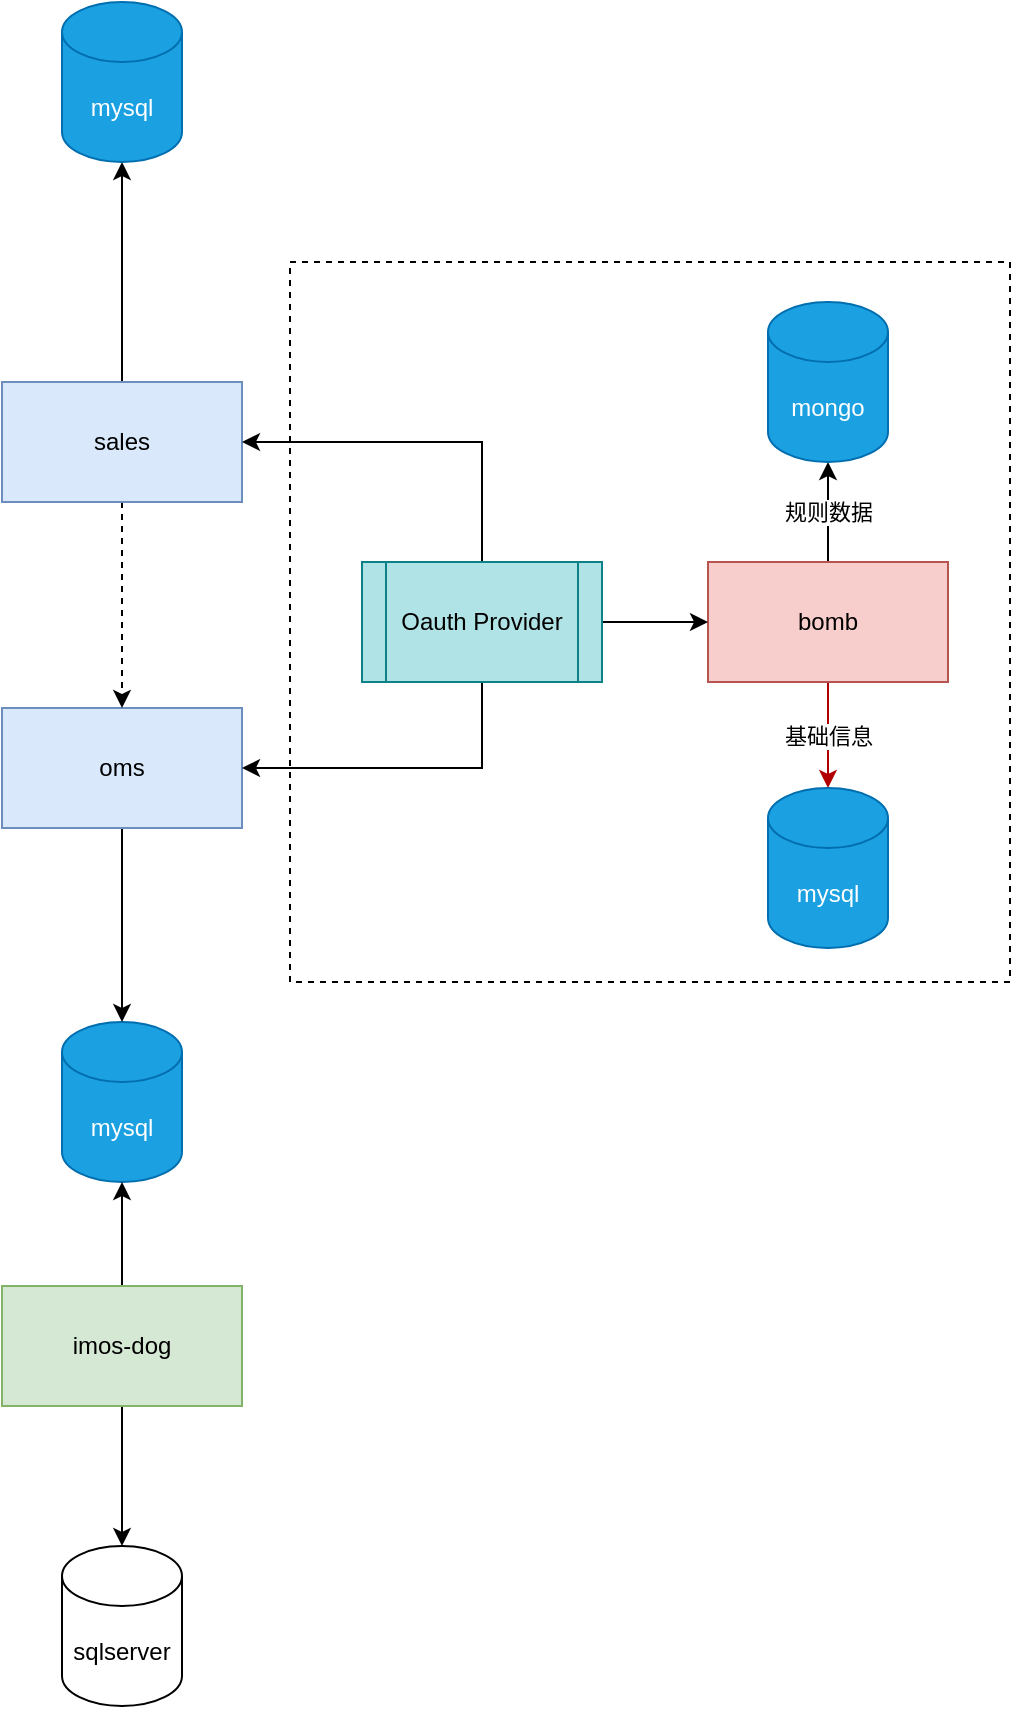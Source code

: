 <mxfile version="20.8.13" type="github" pages="5">
  <diagram id="G152VZkpTh_-b7L7PpDi" name="bomb服务独立">
    <mxGraphModel dx="1050" dy="4045" grid="1" gridSize="10" guides="1" tooltips="1" connect="1" arrows="1" fold="1" page="1" pageScale="1" pageWidth="827" pageHeight="1169" math="0" shadow="0">
      <root>
        <mxCell id="0" />
        <mxCell id="1" parent="0" />
        <mxCell id="BbV9ipTeZK87WqjTc-pe-1" value="" style="whiteSpace=wrap;html=1;aspect=fixed;dashed=1;" parent="1" vertex="1">
          <mxGeometry x="414" y="-2310" width="360" height="360" as="geometry" />
        </mxCell>
        <mxCell id="Ajl7XlEclkEX4MVL0un6-1" value="mysql" style="shape=cylinder3;whiteSpace=wrap;html=1;boundedLbl=1;backgroundOutline=1;size=15;fillColor=#1ba1e2;fontColor=#ffffff;strokeColor=#006EAF;" parent="1" vertex="1">
          <mxGeometry x="300" y="-1930" width="60" height="80" as="geometry" />
        </mxCell>
        <mxCell id="Ajl7XlEclkEX4MVL0un6-7" style="edgeStyle=orthogonalEdgeStyle;rounded=0;orthogonalLoop=1;jettySize=auto;html=1;exitX=0.5;exitY=1;exitDx=0;exitDy=0;entryX=0.5;entryY=0;entryDx=0;entryDy=0;entryPerimeter=0;" parent="1" source="Ajl7XlEclkEX4MVL0un6-2" target="Ajl7XlEclkEX4MVL0un6-1" edge="1">
          <mxGeometry relative="1" as="geometry" />
        </mxCell>
        <mxCell id="Ajl7XlEclkEX4MVL0un6-2" value="oms" style="rounded=0;whiteSpace=wrap;html=1;fillColor=#dae8fc;strokeColor=#6c8ebf;" parent="1" vertex="1">
          <mxGeometry x="270" y="-2087" width="120" height="60" as="geometry" />
        </mxCell>
        <mxCell id="Ajl7XlEclkEX4MVL0un6-15" value="基础信息" style="edgeStyle=orthogonalEdgeStyle;rounded=0;orthogonalLoop=1;jettySize=auto;html=1;exitX=0.5;exitY=1;exitDx=0;exitDy=0;entryX=0.5;entryY=0;entryDx=0;entryDy=0;entryPerimeter=0;shadow=0;sketch=0;fillColor=#e51400;strokeColor=#B20000;" parent="1" source="Ajl7XlEclkEX4MVL0un6-3" target="Ajl7XlEclkEX4MVL0un6-14" edge="1">
          <mxGeometry relative="1" as="geometry" />
        </mxCell>
        <mxCell id="mybRUjiwXN9lIVhRDb3T-2" value="规则数据" style="edgeStyle=orthogonalEdgeStyle;rounded=0;orthogonalLoop=1;jettySize=auto;html=1;exitX=0.5;exitY=0;exitDx=0;exitDy=0;entryX=0.5;entryY=1;entryDx=0;entryDy=0;entryPerimeter=0;" parent="1" source="Ajl7XlEclkEX4MVL0un6-3" target="mybRUjiwXN9lIVhRDb3T-1" edge="1">
          <mxGeometry relative="1" as="geometry" />
        </mxCell>
        <mxCell id="Ajl7XlEclkEX4MVL0un6-3" value="bomb" style="rounded=0;whiteSpace=wrap;html=1;fillColor=#f8cecc;strokeColor=#b85450;" parent="1" vertex="1">
          <mxGeometry x="623" y="-2160" width="120" height="60" as="geometry" />
        </mxCell>
        <mxCell id="Ajl7XlEclkEX4MVL0un6-11" value="" style="edgeStyle=orthogonalEdgeStyle;rounded=0;orthogonalLoop=1;jettySize=auto;html=1;dashed=1;" parent="1" source="Ajl7XlEclkEX4MVL0un6-4" target="Ajl7XlEclkEX4MVL0un6-2" edge="1">
          <mxGeometry relative="1" as="geometry" />
        </mxCell>
        <mxCell id="BbV9ipTeZK87WqjTc-pe-5" style="edgeStyle=orthogonalEdgeStyle;rounded=0;orthogonalLoop=1;jettySize=auto;html=1;exitX=0.5;exitY=0;exitDx=0;exitDy=0;entryX=0.5;entryY=1;entryDx=0;entryDy=0;entryPerimeter=0;" parent="1" source="Ajl7XlEclkEX4MVL0un6-4" target="Ajl7XlEclkEX4MVL0un6-13" edge="1">
          <mxGeometry relative="1" as="geometry" />
        </mxCell>
        <mxCell id="Ajl7XlEclkEX4MVL0un6-4" value="sales" style="rounded=0;whiteSpace=wrap;html=1;fillColor=#dae8fc;strokeColor=#6c8ebf;" parent="1" vertex="1">
          <mxGeometry x="270" y="-2250" width="120" height="60" as="geometry" />
        </mxCell>
        <mxCell id="Ajl7XlEclkEX4MVL0un6-9" style="edgeStyle=orthogonalEdgeStyle;rounded=0;orthogonalLoop=1;jettySize=auto;html=1;exitX=0.5;exitY=1;exitDx=0;exitDy=0;entryX=0.5;entryY=0;entryDx=0;entryDy=0;entryPerimeter=0;" parent="1" source="Ajl7XlEclkEX4MVL0un6-5" target="Ajl7XlEclkEX4MVL0un6-6" edge="1">
          <mxGeometry relative="1" as="geometry" />
        </mxCell>
        <mxCell id="Jwkcii6x6uwiXqLa5yYm-4" style="edgeStyle=orthogonalEdgeStyle;rounded=0;orthogonalLoop=1;jettySize=auto;html=1;exitX=0.5;exitY=0;exitDx=0;exitDy=0;entryX=0.5;entryY=1;entryDx=0;entryDy=0;entryPerimeter=0;" parent="1" source="Ajl7XlEclkEX4MVL0un6-5" target="Ajl7XlEclkEX4MVL0un6-1" edge="1">
          <mxGeometry relative="1" as="geometry" />
        </mxCell>
        <mxCell id="Ajl7XlEclkEX4MVL0un6-5" value="imos-dog" style="rounded=0;whiteSpace=wrap;html=1;fillColor=#d5e8d4;strokeColor=#82b366;" parent="1" vertex="1">
          <mxGeometry x="270" y="-1798" width="120" height="60" as="geometry" />
        </mxCell>
        <mxCell id="Ajl7XlEclkEX4MVL0un6-6" value="sqlserver" style="shape=cylinder3;whiteSpace=wrap;html=1;boundedLbl=1;backgroundOutline=1;size=15;" parent="1" vertex="1">
          <mxGeometry x="300" y="-1668" width="60" height="80" as="geometry" />
        </mxCell>
        <mxCell id="Ajl7XlEclkEX4MVL0un6-13" value="mysql" style="shape=cylinder3;whiteSpace=wrap;html=1;boundedLbl=1;backgroundOutline=1;size=15;fillColor=#1ba1e2;fontColor=#ffffff;strokeColor=#006EAF;" parent="1" vertex="1">
          <mxGeometry x="300" y="-2440" width="60" height="80" as="geometry" />
        </mxCell>
        <mxCell id="Ajl7XlEclkEX4MVL0un6-14" value="mysql" style="shape=cylinder3;whiteSpace=wrap;html=1;boundedLbl=1;backgroundOutline=1;size=15;fillColor=#1ba1e2;fontColor=#ffffff;strokeColor=#006EAF;" parent="1" vertex="1">
          <mxGeometry x="653" y="-2047" width="60" height="80" as="geometry" />
        </mxCell>
        <mxCell id="mybRUjiwXN9lIVhRDb3T-1" value="mongo" style="shape=cylinder3;whiteSpace=wrap;html=1;boundedLbl=1;backgroundOutline=1;size=15;fillColor=#1ba1e2;fontColor=#ffffff;strokeColor=#006EAF;" parent="1" vertex="1">
          <mxGeometry x="653" y="-2290" width="60" height="80" as="geometry" />
        </mxCell>
        <mxCell id="Jwkcii6x6uwiXqLa5yYm-1" style="edgeStyle=orthogonalEdgeStyle;rounded=0;orthogonalLoop=1;jettySize=auto;html=1;exitX=0.5;exitY=0;exitDx=0;exitDy=0;entryX=1;entryY=0.5;entryDx=0;entryDy=0;" parent="1" source="BbV9ipTeZK87WqjTc-pe-4" target="Ajl7XlEclkEX4MVL0un6-4" edge="1">
          <mxGeometry relative="1" as="geometry" />
        </mxCell>
        <mxCell id="Jwkcii6x6uwiXqLa5yYm-2" style="edgeStyle=orthogonalEdgeStyle;rounded=0;orthogonalLoop=1;jettySize=auto;html=1;exitX=0.5;exitY=1;exitDx=0;exitDy=0;entryX=1;entryY=0.5;entryDx=0;entryDy=0;" parent="1" source="BbV9ipTeZK87WqjTc-pe-4" target="Ajl7XlEclkEX4MVL0un6-2" edge="1">
          <mxGeometry relative="1" as="geometry" />
        </mxCell>
        <mxCell id="Jwkcii6x6uwiXqLa5yYm-5" style="edgeStyle=orthogonalEdgeStyle;rounded=0;orthogonalLoop=1;jettySize=auto;html=1;exitX=1;exitY=0.5;exitDx=0;exitDy=0;entryX=0;entryY=0.5;entryDx=0;entryDy=0;" parent="1" source="BbV9ipTeZK87WqjTc-pe-4" target="Ajl7XlEclkEX4MVL0un6-3" edge="1">
          <mxGeometry relative="1" as="geometry" />
        </mxCell>
        <mxCell id="BbV9ipTeZK87WqjTc-pe-4" value="Oauth Provider" style="shape=process;whiteSpace=wrap;html=1;backgroundOutline=1;fillColor=#b0e3e6;strokeColor=#0e8088;" parent="1" vertex="1">
          <mxGeometry x="450" y="-2160" width="120" height="60" as="geometry" />
        </mxCell>
      </root>
    </mxGraphModel>
  </diagram>
  <diagram id="b18D5ZBOZKlab-uu_izT" name="拆单数据处理">
    <mxGraphModel dx="1050" dy="538" grid="1" gridSize="10" guides="1" tooltips="1" connect="1" arrows="1" fold="1" page="1" pageScale="1" pageWidth="827" pageHeight="1169" math="0" shadow="0">
      <root>
        <mxCell id="0" />
        <mxCell id="1" parent="0" />
        <mxCell id="MrM3WiDKJ_GR7TqslKwe-1" value="&lt;div&gt;OMS&lt;/div&gt;&lt;div&gt;&lt;br&gt;&lt;/div&gt;&lt;div&gt;&lt;br&gt;&lt;/div&gt;&lt;div&gt;&lt;br&gt;&lt;/div&gt;&lt;div&gt;&lt;br&gt;&lt;/div&gt;&lt;div&gt;&lt;br&gt;&lt;/div&gt;&lt;div&gt;&lt;br&gt;&lt;/div&gt;&lt;div&gt;&lt;br&gt;&lt;/div&gt;&lt;div&gt;&lt;br&gt;&lt;/div&gt;&lt;div&gt;&lt;br&gt;&lt;/div&gt;&lt;div&gt;&lt;br&gt;&lt;/div&gt;&lt;div&gt;&lt;br&gt;&lt;/div&gt;&lt;div&gt;&lt;br&gt;&lt;/div&gt;&lt;div&gt;&lt;br&gt;&lt;/div&gt;&lt;div&gt;&lt;br&gt;&lt;/div&gt;&lt;div&gt;&lt;br&gt;&lt;/div&gt;&lt;div&gt;&lt;br&gt;&lt;/div&gt;&lt;div&gt;&lt;br&gt;&lt;/div&gt;&lt;div&gt;&lt;br&gt;&lt;/div&gt;&lt;div&gt;物料同步额外的字段：&lt;/div&gt;&lt;div&gt;长、宽、高、生产分类&lt;br&gt;&lt;/div&gt;" style="rounded=0;whiteSpace=wrap;html=1;fontStyle=1;fillColor=#f5f5f5;strokeColor=#666666;fontColor=#333333;" parent="1" vertex="1">
          <mxGeometry x="80" y="100" width="210" height="340" as="geometry" />
        </mxCell>
        <mxCell id="MrM3WiDKJ_GR7TqslKwe-2" value="+物料表" style="shape=process;whiteSpace=wrap;html=1;backgroundOutline=1;fontColor=#FF3333;" parent="1" vertex="1">
          <mxGeometry x="125" y="140" width="120" height="60" as="geometry" />
        </mxCell>
        <mxCell id="MrM3WiDKJ_GR7TqslKwe-3" value="&lt;div&gt;BOMB&lt;/div&gt;&lt;div&gt;&lt;br&gt;&lt;/div&gt;&lt;div&gt;&lt;br&gt;&lt;/div&gt;&lt;div&gt;&lt;br&gt;&lt;/div&gt;&lt;div&gt;&lt;br&gt;&lt;/div&gt;&lt;div&gt;&lt;br&gt;&lt;/div&gt;&lt;div&gt;&lt;br&gt;&lt;/div&gt;&lt;div&gt;&lt;br&gt;&lt;/div&gt;&lt;div&gt;&lt;br&gt;&lt;/div&gt;&lt;div&gt;&lt;br&gt;&lt;/div&gt;&lt;div&gt;&lt;br&gt;&lt;/div&gt;&lt;div&gt;&lt;br&gt;&lt;/div&gt;&lt;div&gt;&lt;br&gt;&lt;/div&gt;&lt;div&gt;&lt;br&gt;&lt;/div&gt;&lt;div&gt;&lt;br&gt;&lt;/div&gt;&lt;div&gt;&lt;br&gt;&lt;/div&gt;&lt;div&gt;&lt;br&gt;&lt;/div&gt;&lt;div&gt;&lt;br&gt;&lt;/div&gt;&lt;div&gt;&lt;br&gt;&lt;/div&gt;&lt;div&gt;拆单后的数据处理动作、程序设计和优化&lt;br&gt;&lt;/div&gt;" style="rounded=0;whiteSpace=wrap;html=1;fontStyle=1;fillColor=#f5f5f5;strokeColor=#666666;fontColor=#333333;" parent="1" vertex="1">
          <mxGeometry x="400" y="100" width="250" height="340" as="geometry" />
        </mxCell>
        <mxCell id="MrM3WiDKJ_GR7TqslKwe-4" style="edgeStyle=orthogonalEdgeStyle;rounded=0;orthogonalLoop=1;jettySize=auto;html=1;entryX=1;entryY=0.5;entryDx=0;entryDy=0;labelBorderColor=#FF0080;textOpacity=40;fontSize=2;dashed=1;" parent="1" source="MrM3WiDKJ_GR7TqslKwe-8" target="MrM3WiDKJ_GR7TqslKwe-15" edge="1">
          <mxGeometry relative="1" as="geometry" />
        </mxCell>
        <mxCell id="MrM3WiDKJ_GR7TqslKwe-5" value="存储过程代码执行" style="edgeLabel;html=1;align=center;verticalAlign=middle;resizable=0;points=[];fontColor=#B3B3B3;labelBorderColor=none;" parent="MrM3WiDKJ_GR7TqslKwe-4" vertex="1" connectable="0">
          <mxGeometry x="-0.253" y="-2" relative="1" as="geometry">
            <mxPoint as="offset" />
          </mxGeometry>
        </mxCell>
        <mxCell id="MrM3WiDKJ_GR7TqslKwe-6" style="edgeStyle=orthogonalEdgeStyle;rounded=0;orthogonalLoop=1;jettySize=auto;html=1;entryX=1;entryY=0.5;entryDx=0;entryDy=0;fontColor=#FF3333;exitX=0.5;exitY=0;exitDx=0;exitDy=0;endArrow=openThin;endFill=0;fillColor=#647687;strokeColor=#FF3333;" parent="1" source="MrM3WiDKJ_GR7TqslKwe-8" target="MrM3WiDKJ_GR7TqslKwe-2" edge="1">
          <mxGeometry relative="1" as="geometry" />
        </mxCell>
        <mxCell id="MrM3WiDKJ_GR7TqslKwe-7" value="预期从OMS拿物料、识别生产分类" style="edgeLabel;html=1;align=center;verticalAlign=middle;resizable=0;points=[];fontColor=#FF3333;" parent="MrM3WiDKJ_GR7TqslKwe-6" vertex="1" connectable="0">
          <mxGeometry x="0.131" relative="1" as="geometry">
            <mxPoint as="offset" />
          </mxGeometry>
        </mxCell>
        <mxCell id="MrM3WiDKJ_GR7TqslKwe-8" value="拆单明细表" style="shape=process;whiteSpace=wrap;html=1;backgroundOutline=1;" parent="1" vertex="1">
          <mxGeometry x="450" y="170" width="150" height="60" as="geometry" />
        </mxCell>
        <mxCell id="MrM3WiDKJ_GR7TqslKwe-9" value="&lt;div&gt;IMOS-DOG&lt;/div&gt;&lt;div&gt;&lt;br&gt;&lt;/div&gt;&lt;div&gt;&lt;br&gt;&lt;/div&gt;&lt;div&gt;&lt;br&gt;&lt;/div&gt;&lt;div&gt;&lt;br&gt;&lt;/div&gt;&lt;div&gt;&lt;br&gt;&lt;/div&gt;&lt;div&gt;&lt;br&gt;&lt;/div&gt;&lt;div&gt;&lt;br&gt;&lt;/div&gt;&lt;div&gt;&lt;br&gt;&lt;/div&gt;&lt;div&gt;&lt;br&gt;&lt;/div&gt;&lt;div&gt;&lt;br&gt;&lt;/div&gt;&lt;div&gt;&lt;br&gt;&lt;/div&gt;&lt;div&gt;&lt;br&gt;&lt;/div&gt;&lt;div&gt;&lt;br&gt;&lt;/div&gt;&lt;div&gt;&lt;br&gt;&lt;/div&gt;&lt;div&gt;&lt;br&gt;&lt;/div&gt;&lt;div&gt;&lt;br&gt;&lt;/div&gt;&lt;div&gt;&lt;br&gt;&lt;/div&gt;&lt;div&gt;&lt;br&gt;&lt;/div&gt;" style="rounded=0;whiteSpace=wrap;html=1;fontStyle=1;fillColor=#f5f5f5;strokeColor=#666666;fontColor=#333333;" parent="1" vertex="1">
          <mxGeometry x="720" y="100" width="210" height="340" as="geometry" />
        </mxCell>
        <mxCell id="MrM3WiDKJ_GR7TqslKwe-10" style="edgeStyle=orthogonalEdgeStyle;rounded=0;orthogonalLoop=1;jettySize=auto;html=1;entryX=1;entryY=0.5;entryDx=0;entryDy=0;strokeColor=#005700;fillColor=#008a00;" parent="1" source="MrM3WiDKJ_GR7TqslKwe-12" target="MrM3WiDKJ_GR7TqslKwe-8" edge="1">
          <mxGeometry relative="1" as="geometry" />
        </mxCell>
        <mxCell id="MrM3WiDKJ_GR7TqslKwe-11" value="拆单完成回写" style="edgeLabel;html=1;align=center;verticalAlign=middle;resizable=0;points=[];fontColor=#009900;" parent="MrM3WiDKJ_GR7TqslKwe-10" vertex="1" connectable="0">
          <mxGeometry x="0.233" y="-3" relative="1" as="geometry">
            <mxPoint as="offset" />
          </mxGeometry>
        </mxCell>
        <mxCell id="MrM3WiDKJ_GR7TqslKwe-12" value="拆单明细表（板件、五金、拉手等）" style="shape=process;whiteSpace=wrap;html=1;backgroundOutline=1;" parent="1" vertex="1">
          <mxGeometry x="765" y="170" width="135" height="60" as="geometry" />
        </mxCell>
        <mxCell id="MrM3WiDKJ_GR7TqslKwe-13" style="edgeStyle=orthogonalEdgeStyle;rounded=0;orthogonalLoop=1;jettySize=auto;html=1;entryX=0;entryY=0.5;entryDx=0;entryDy=0;exitX=0;exitY=0.5;exitDx=0;exitDy=0;labelBorderColor=#B3B3B3;dashed=1;" parent="1" source="MrM3WiDKJ_GR7TqslKwe-15" target="MrM3WiDKJ_GR7TqslKwe-8" edge="1">
          <mxGeometry relative="1" as="geometry" />
        </mxCell>
        <mxCell id="MrM3WiDKJ_GR7TqslKwe-14" value="数据补偿" style="edgeLabel;html=1;align=center;verticalAlign=middle;resizable=0;points=[];fontColor=#B3B3B3;labelBorderColor=none;" parent="MrM3WiDKJ_GR7TqslKwe-13" vertex="1" connectable="0">
          <mxGeometry x="0.049" y="-3" relative="1" as="geometry">
            <mxPoint x="1" as="offset" />
          </mxGeometry>
        </mxCell>
        <mxCell id="MrM3WiDKJ_GR7TqslKwe-15" value="联思基础表(弃用)" style="shape=process;whiteSpace=wrap;html=1;backgroundOutline=1;fontColor=#CCCCCC;labelBorderColor=none;dashed=1;strokeColor=#000000;" parent="1" vertex="1">
          <mxGeometry x="452.5" y="310" width="145" height="60" as="geometry" />
        </mxCell>
        <mxCell id="MrM3WiDKJ_GR7TqslKwe-16" value="+生产基础表" style="shape=process;whiteSpace=wrap;html=1;backgroundOutline=1;fontColor=#000000;labelBorderColor=none;strokeColor=#000000;" parent="1" vertex="1">
          <mxGeometry x="129" y="270" width="110" height="60" as="geometry" />
        </mxCell>
        <mxCell id="KPDuq7iEaKvWwrRqRoJj-2" value="重构不合理的存储过程实现" style="edgeStyle=orthogonalEdgeStyle;rounded=0;orthogonalLoop=1;jettySize=auto;html=1;exitX=0.5;exitY=0;exitDx=0;exitDy=0;entryX=0.5;entryY=1;entryDx=0;entryDy=0;" parent="1" source="KPDuq7iEaKvWwrRqRoJj-1" target="MrM3WiDKJ_GR7TqslKwe-3" edge="1">
          <mxGeometry relative="1" as="geometry" />
        </mxCell>
        <mxCell id="KPDuq7iEaKvWwrRqRoJj-3" style="edgeStyle=orthogonalEdgeStyle;rounded=0;orthogonalLoop=1;jettySize=auto;html=1;exitX=0;exitY=0.5;exitDx=0;exitDy=0;entryX=0.552;entryY=1.006;entryDx=0;entryDy=0;entryPerimeter=0;" parent="1" source="KPDuq7iEaKvWwrRqRoJj-1" target="MrM3WiDKJ_GR7TqslKwe-1" edge="1">
          <mxGeometry relative="1" as="geometry" />
        </mxCell>
        <mxCell id="KPDuq7iEaKvWwrRqRoJj-4" value="维护生产分类和物料、匹配规则" style="edgeLabel;html=1;align=center;verticalAlign=middle;resizable=0;points=[];" parent="KPDuq7iEaKvWwrRqRoJj-3" vertex="1" connectable="0">
          <mxGeometry x="-0.34" y="-2" relative="1" as="geometry">
            <mxPoint as="offset" />
          </mxGeometry>
        </mxCell>
        <mxCell id="KPDuq7iEaKvWwrRqRoJj-1" value="设计" style="ellipse;whiteSpace=wrap;html=1;aspect=fixed;fillColor=#dae8fc;strokeColor=#6c8ebf;" parent="1" vertex="1">
          <mxGeometry x="485" y="510" width="80" height="80" as="geometry" />
        </mxCell>
      </root>
    </mxGraphModel>
  </diagram>
  <diagram id="m9IaujtpdmeexZP6YVUu" name="存储过程抽象处理">
    <mxGraphModel dx="1877" dy="1707" grid="1" gridSize="10" guides="1" tooltips="1" connect="1" arrows="1" fold="1" page="1" pageScale="1" pageWidth="827" pageHeight="1169" math="0" shadow="0">
      <root>
        <mxCell id="0" />
        <mxCell id="1" parent="0" />
        <mxCell id="wmfLYd95STNjSgaDL_Ot-6" style="edgeStyle=orthogonalEdgeStyle;rounded=0;orthogonalLoop=1;jettySize=auto;html=1;exitX=0.5;exitY=1;exitDx=0;exitDy=0;entryX=0.5;entryY=0;entryDx=0;entryDy=0;" parent="1" source="wmfLYd95STNjSgaDL_Ot-1" target="wmfLYd95STNjSgaDL_Ot-4" edge="1">
          <mxGeometry relative="1" as="geometry" />
        </mxCell>
        <mxCell id="wmfLYd95STNjSgaDL_Ot-1" value="生产分类" style="rounded=0;whiteSpace=wrap;html=1;" parent="1" vertex="1">
          <mxGeometry x="-480" y="110" width="120" height="60" as="geometry" />
        </mxCell>
        <mxCell id="wmfLYd95STNjSgaDL_Ot-7" style="edgeStyle=orthogonalEdgeStyle;rounded=0;orthogonalLoop=1;jettySize=auto;html=1;exitX=0.5;exitY=1;exitDx=0;exitDy=0;entryX=0.5;entryY=0;entryDx=0;entryDy=0;" parent="1" source="wmfLYd95STNjSgaDL_Ot-2" target="wmfLYd95STNjSgaDL_Ot-5" edge="1">
          <mxGeometry relative="1" as="geometry" />
        </mxCell>
        <mxCell id="wmfLYd95STNjSgaDL_Ot-9" style="edgeStyle=orthogonalEdgeStyle;rounded=0;orthogonalLoop=1;jettySize=auto;html=1;exitX=0.5;exitY=0;exitDx=0;exitDy=0;entryX=0.5;entryY=1;entryDx=0;entryDy=0;strokeColor=#FF3333;dashed=1;" parent="1" source="wmfLYd95STNjSgaDL_Ot-2" target="wmfLYd95STNjSgaDL_Ot-8" edge="1">
          <mxGeometry relative="1" as="geometry" />
        </mxCell>
        <mxCell id="wmfLYd95STNjSgaDL_Ot-2" value="物料编码" style="rounded=0;whiteSpace=wrap;html=1;" parent="1" vertex="1">
          <mxGeometry x="-260" y="110" width="120" height="60" as="geometry" />
        </mxCell>
        <mxCell id="wmfLYd95STNjSgaDL_Ot-12" style="edgeStyle=orthogonalEdgeStyle;rounded=0;orthogonalLoop=1;jettySize=auto;html=1;exitX=0.5;exitY=1;exitDx=0;exitDy=0;entryX=0;entryY=0.5;entryDx=0;entryDy=0;entryPerimeter=0;strokeColor=#FF3333;" parent="1" source="wmfLYd95STNjSgaDL_Ot-4" target="wmfLYd95STNjSgaDL_Ot-10" edge="1">
          <mxGeometry relative="1" as="geometry" />
        </mxCell>
        <mxCell id="wmfLYd95STNjSgaDL_Ot-13" value="更新拆单明细:productionFlowId" style="edgeLabel;html=1;align=center;verticalAlign=middle;resizable=0;points=[];" parent="wmfLYd95STNjSgaDL_Ot-12" vertex="1" connectable="0">
          <mxGeometry x="-0.189" y="-3" relative="1" as="geometry">
            <mxPoint as="offset" />
          </mxGeometry>
        </mxCell>
        <mxCell id="wmfLYd95STNjSgaDL_Ot-4" value="update ...productFlowId=xxx" style="shape=process;whiteSpace=wrap;html=1;backgroundOutline=1;" parent="1" vertex="1">
          <mxGeometry x="-480" y="230" width="120" height="70" as="geometry" />
        </mxCell>
        <mxCell id="wmfLYd95STNjSgaDL_Ot-11" style="edgeStyle=orthogonalEdgeStyle;rounded=0;orthogonalLoop=1;jettySize=auto;html=1;exitX=0.5;exitY=1;exitDx=0;exitDy=0;entryX=1;entryY=0.5;entryDx=0;entryDy=0;entryPerimeter=0;strokeColor=#FF3333;" parent="1" source="wmfLYd95STNjSgaDL_Ot-5" target="wmfLYd95STNjSgaDL_Ot-10" edge="1">
          <mxGeometry relative="1" as="geometry" />
        </mxCell>
        <mxCell id="wmfLYd95STNjSgaDL_Ot-14" value="更新拆单明细：code" style="edgeLabel;html=1;align=center;verticalAlign=middle;resizable=0;points=[];" parent="wmfLYd95STNjSgaDL_Ot-11" vertex="1" connectable="0">
          <mxGeometry x="-0.156" y="1" relative="1" as="geometry">
            <mxPoint as="offset" />
          </mxGeometry>
        </mxCell>
        <mxCell id="wmfLYd95STNjSgaDL_Ot-5" value="update ...code=xxx" style="shape=process;whiteSpace=wrap;html=1;backgroundOutline=1;" parent="1" vertex="1">
          <mxGeometry x="-260" y="230" width="120" height="70" as="geometry" />
        </mxCell>
        <mxCell id="wmfLYd95STNjSgaDL_Ot-8" value="Oms物料" style="rounded=0;whiteSpace=wrap;html=1;fillColor=#d5e8d4;strokeColor=#82b366;" parent="1" vertex="1">
          <mxGeometry x="-260" y="-10" width="120" height="60" as="geometry" />
        </mxCell>
        <mxCell id="wmfLYd95STNjSgaDL_Ot-10" value="mysql" style="shape=cylinder3;whiteSpace=wrap;html=1;boundedLbl=1;backgroundOutline=1;size=15;" parent="1" vertex="1">
          <mxGeometry x="-340" y="360" width="60" height="80" as="geometry" />
        </mxCell>
        <mxCell id="50TFe47V193lZdErCjzW-1" value="" style="shape=link;html=1;rounded=0;dashed=1;strokeColor=#FF3333;" parent="1" edge="1">
          <mxGeometry width="100" relative="1" as="geometry">
            <mxPoint x="-680" y="70" as="sourcePoint" />
            <mxPoint x="90" y="70" as="targetPoint" />
          </mxGeometry>
        </mxCell>
        <mxCell id="50TFe47V193lZdErCjzW-5" style="edgeStyle=orthogonalEdgeStyle;rounded=0;orthogonalLoop=1;jettySize=auto;html=1;exitX=1;exitY=0.5;exitDx=0;exitDy=0;dashed=1;strokeColor=#FF3333;" parent="1" source="50TFe47V193lZdErCjzW-4" edge="1">
          <mxGeometry relative="1" as="geometry">
            <mxPoint x="-480" y="270" as="targetPoint" />
          </mxGeometry>
        </mxCell>
        <mxCell id="50TFe47V193lZdErCjzW-4" value="匹配1,2,3...n" style="ellipse;whiteSpace=wrap;html=1;aspect=fixed;" parent="1" vertex="1">
          <mxGeometry x="-630" y="230" width="80" height="80" as="geometry" />
        </mxCell>
        <mxCell id="50TFe47V193lZdErCjzW-7" style="edgeStyle=orthogonalEdgeStyle;rounded=0;orthogonalLoop=1;jettySize=auto;html=1;exitX=0;exitY=0.5;exitDx=0;exitDy=0;entryX=1;entryY=0.5;entryDx=0;entryDy=0;dashed=1;strokeColor=#FF3333;" parent="1" source="50TFe47V193lZdErCjzW-6" target="wmfLYd95STNjSgaDL_Ot-5" edge="1">
          <mxGeometry relative="1" as="geometry" />
        </mxCell>
        <mxCell id="50TFe47V193lZdErCjzW-6" value="匹配1,2,3...n" style="ellipse;whiteSpace=wrap;html=1;aspect=fixed;" parent="1" vertex="1">
          <mxGeometry x="-60" y="225" width="80" height="80" as="geometry" />
        </mxCell>
      </root>
    </mxGraphModel>
  </diagram>
  <diagram id="nOgpa_NJqgNq8azGbGqc" name="价目表管理">
    <mxGraphModel dx="1877" dy="1707" grid="1" gridSize="10" guides="1" tooltips="1" connect="1" arrows="1" fold="1" page="1" pageScale="1" pageWidth="827" pageHeight="1169" math="0" shadow="0">
      <root>
        <mxCell id="0" />
        <mxCell id="1" parent="0" />
        <mxCell id="gialv2ARUVK_0_g-sfXM-3" style="edgeStyle=orthogonalEdgeStyle;rounded=0;orthogonalLoop=1;jettySize=auto;html=1;exitX=0.5;exitY=1;exitDx=0;exitDy=0;entryX=0.5;entryY=0;entryDx=0;entryDy=0;" parent="1" source="gialv2ARUVK_0_g-sfXM-1" target="gialv2ARUVK_0_g-sfXM-2" edge="1">
          <mxGeometry relative="1" as="geometry" />
        </mxCell>
        <mxCell id="gialv2ARUVK_0_g-sfXM-1" value="Excel" style="rounded=0;whiteSpace=wrap;html=1;fillColor=#f8cecc;strokeColor=#b85450;" parent="1" vertex="1">
          <mxGeometry x="294" y="-90" width="120" height="60" as="geometry" />
        </mxCell>
        <mxCell id="gialv2ARUVK_0_g-sfXM-5" style="edgeStyle=orthogonalEdgeStyle;rounded=0;orthogonalLoop=1;jettySize=auto;html=1;exitX=1;exitY=0.5;exitDx=0;exitDy=0;entryX=0.5;entryY=0;entryDx=0;entryDy=0;entryPerimeter=0;dashed=1;" parent="1" source="gialv2ARUVK_0_g-sfXM-2" target="gialv2ARUVK_0_g-sfXM-4" edge="1">
          <mxGeometry relative="1" as="geometry" />
        </mxCell>
        <mxCell id="gialv2ARUVK_0_g-sfXM-8" style="edgeStyle=orthogonalEdgeStyle;rounded=0;orthogonalLoop=1;jettySize=auto;html=1;exitX=0.5;exitY=1;exitDx=0;exitDy=0;entryX=0.5;entryY=0;entryDx=0;entryDy=0;" parent="1" source="gialv2ARUVK_0_g-sfXM-2" target="gialv2ARUVK_0_g-sfXM-6" edge="1">
          <mxGeometry relative="1" as="geometry" />
        </mxCell>
        <mxCell id="TWMYuL596vIEF6mqc4Mg-10" style="edgeStyle=orthogonalEdgeStyle;rounded=0;orthogonalLoop=1;jettySize=auto;html=1;exitX=1;exitY=0.25;exitDx=0;exitDy=0;entryX=0.5;entryY=1;entryDx=0;entryDy=0;" parent="1" source="gialv2ARUVK_0_g-sfXM-2" target="gialv2ARUVK_0_g-sfXM-23" edge="1">
          <mxGeometry relative="1" as="geometry" />
        </mxCell>
        <mxCell id="gialv2ARUVK_0_g-sfXM-2" value="原始数据" style="shape=process;whiteSpace=wrap;html=1;backgroundOutline=1;fillColor=#d5e8d4;strokeColor=#82b366;" parent="1" vertex="1">
          <mxGeometry x="294" y="90" width="120" height="60" as="geometry" />
        </mxCell>
        <mxCell id="gialv2ARUVK_0_g-sfXM-4" value="MongoDB" style="shape=cylinder3;whiteSpace=wrap;html=1;boundedLbl=1;backgroundOutline=1;size=15;fillColor=#dae8fc;strokeColor=#6c8ebf;" parent="1" vertex="1">
          <mxGeometry x="609" y="280" width="60" height="80" as="geometry" />
        </mxCell>
        <mxCell id="gialv2ARUVK_0_g-sfXM-7" style="edgeStyle=orthogonalEdgeStyle;rounded=0;orthogonalLoop=1;jettySize=auto;html=1;exitX=1;exitY=0.5;exitDx=0;exitDy=0;entryX=0;entryY=0.5;entryDx=0;entryDy=0;entryPerimeter=0;dashed=1;" parent="1" source="gialv2ARUVK_0_g-sfXM-6" target="gialv2ARUVK_0_g-sfXM-4" edge="1">
          <mxGeometry relative="1" as="geometry" />
        </mxCell>
        <mxCell id="gialv2ARUVK_0_g-sfXM-11" style="edgeStyle=orthogonalEdgeStyle;rounded=0;orthogonalLoop=1;jettySize=auto;html=1;exitX=0.5;exitY=1;exitDx=0;exitDy=0;entryX=0.5;entryY=0;entryDx=0;entryDy=0;" parent="1" source="gialv2ARUVK_0_g-sfXM-6" target="gialv2ARUVK_0_g-sfXM-9" edge="1">
          <mxGeometry relative="1" as="geometry" />
        </mxCell>
        <mxCell id="gialv2ARUVK_0_g-sfXM-6" value="设置报价属性" style="shape=process;whiteSpace=wrap;html=1;backgroundOutline=1;fillColor=#f8cecc;strokeColor=#b85450;" parent="1" vertex="1">
          <mxGeometry x="294" y="290" width="120" height="60" as="geometry" />
        </mxCell>
        <mxCell id="gialv2ARUVK_0_g-sfXM-10" style="edgeStyle=orthogonalEdgeStyle;rounded=0;orthogonalLoop=1;jettySize=auto;html=1;entryX=0.5;entryY=1;entryDx=0;entryDy=0;entryPerimeter=0;dashed=1;" parent="1" source="gialv2ARUVK_0_g-sfXM-9" target="gialv2ARUVK_0_g-sfXM-4" edge="1">
          <mxGeometry relative="1" as="geometry" />
        </mxCell>
        <mxCell id="gialv2ARUVK_0_g-sfXM-9" value="转换规则" style="shape=process;whiteSpace=wrap;html=1;backgroundOutline=1;fillColor=#d5e8d4;strokeColor=#82b366;" parent="1" vertex="1">
          <mxGeometry x="294" y="460" width="120" height="60" as="geometry" />
        </mxCell>
        <mxCell id="gialv2ARUVK_0_g-sfXM-16" value="&lt;div&gt;报价属性字段：如，花色、长、宽、高等&lt;/div&gt;&lt;div&gt;uniqueKey= mainColor+length+width+height&lt;br&gt;&lt;/div&gt;" style="shape=note;whiteSpace=wrap;html=1;backgroundOutline=1;darkOpacity=0.05;fillColor=#dae8fc;strokeColor=#6c8ebf;" parent="1" vertex="1">
          <mxGeometry x="-150" y="260" width="290" height="100" as="geometry" />
        </mxCell>
        <mxCell id="gialv2ARUVK_0_g-sfXM-20" value="&lt;div&gt;版本管理介入：导入数据+version&lt;/div&gt;&lt;div&gt;表设计：ModelSchema-类目，ModelSchemaRow记录&lt;br&gt;&lt;/div&gt;" style="shape=note;whiteSpace=wrap;html=1;backgroundOutline=1;darkOpacity=0.05;fillColor=#dae8fc;strokeColor=#6c8ebf;" parent="1" vertex="1">
          <mxGeometry x="-150" y="70" width="290" height="100" as="geometry" />
        </mxCell>
        <mxCell id="gialv2ARUVK_0_g-sfXM-21" value="" style="html=1;shadow=0;dashed=0;align=center;verticalAlign=middle;shape=mxgraph.arrows2.sharpArrow;dy1=0.67;dx1=18;dx2=18;notch=0;" parent="1" vertex="1">
          <mxGeometry x="160" y="290" width="100" height="60" as="geometry" />
        </mxCell>
        <mxCell id="TWMYuL596vIEF6mqc4Mg-11" style="edgeStyle=orthogonalEdgeStyle;rounded=0;orthogonalLoop=1;jettySize=auto;html=1;exitX=1;exitY=0.5;exitDx=0;exitDy=0;entryX=1;entryY=0.5;entryDx=0;entryDy=0;entryPerimeter=0;" parent="1" source="gialv2ARUVK_0_g-sfXM-23" target="gialv2ARUVK_0_g-sfXM-4" edge="1">
          <mxGeometry relative="1" as="geometry" />
        </mxCell>
        <mxCell id="gialv2ARUVK_0_g-sfXM-23" value="版本管理" style="shape=process;whiteSpace=wrap;html=1;backgroundOutline=1;fillColor=#d5e8d4;strokeColor=#82b366;" parent="1" vertex="1">
          <mxGeometry x="477.5" y="-90" width="120" height="60" as="geometry" />
        </mxCell>
        <mxCell id="gialv2ARUVK_0_g-sfXM-19" value="" style="html=1;shadow=0;dashed=0;align=center;verticalAlign=middle;shape=mxgraph.arrows2.sharpArrow;dy1=0.67;dx1=18;dx2=18;notch=0;" parent="1" vertex="1">
          <mxGeometry x="160" y="90" width="100" height="60" as="geometry" />
        </mxCell>
        <mxCell id="TWMYuL596vIEF6mqc4Mg-5" style="edgeStyle=orthogonalEdgeStyle;rounded=0;orthogonalLoop=1;jettySize=auto;html=1;exitX=0.5;exitY=1;exitDx=0;exitDy=0;entryX=0;entryY=0.5;entryDx=0;entryDy=0;" parent="1" source="TWMYuL596vIEF6mqc4Mg-1" target="TWMYuL596vIEF6mqc4Mg-2" edge="1">
          <mxGeometry relative="1" as="geometry" />
        </mxCell>
        <mxCell id="TWMYuL596vIEF6mqc4Mg-1" value="version_collection" style="rounded=0;whiteSpace=wrap;html=1;" parent="1" vertex="1">
          <mxGeometry x="50" y="800" width="120" height="60" as="geometry" />
        </mxCell>
        <mxCell id="TWMYuL596vIEF6mqc4Mg-6" style="edgeStyle=orthogonalEdgeStyle;rounded=0;orthogonalLoop=1;jettySize=auto;html=1;exitX=0.5;exitY=1;exitDx=0;exitDy=0;entryX=0;entryY=0.5;entryDx=0;entryDy=0;" parent="1" source="TWMYuL596vIEF6mqc4Mg-2" target="TWMYuL596vIEF6mqc4Mg-3" edge="1">
          <mxGeometry relative="1" as="geometry" />
        </mxCell>
        <mxCell id="TWMYuL596vIEF6mqc4Mg-2" value="version_sheet_collection" style="rounded=0;whiteSpace=wrap;html=1;" parent="1" vertex="1">
          <mxGeometry x="250" y="880" width="140" height="60" as="geometry" />
        </mxCell>
        <mxCell id="TWMYuL596vIEF6mqc4Mg-3" value="version_sheet_data_collection" style="rounded=0;whiteSpace=wrap;html=1;" parent="1" vertex="1">
          <mxGeometry x="440" y="960" width="180" height="60" as="geometry" />
        </mxCell>
        <mxCell id="TWMYuL596vIEF6mqc4Mg-7" value="版本信息" style="shape=note;whiteSpace=wrap;html=1;backgroundOutline=1;darkOpacity=0.05;" parent="1" vertex="1">
          <mxGeometry x="70" y="690" width="80" height="100" as="geometry" />
        </mxCell>
        <mxCell id="TWMYuL596vIEF6mqc4Mg-8" value="版本分类信息" style="shape=note;whiteSpace=wrap;html=1;backgroundOutline=1;darkOpacity=0.05;" parent="1" vertex="1">
          <mxGeometry x="270" y="770" width="80" height="100" as="geometry" />
        </mxCell>
        <mxCell id="TWMYuL596vIEF6mqc4Mg-9" value="版本分类价目数据信息" style="shape=note;whiteSpace=wrap;html=1;backgroundOutline=1;darkOpacity=0.05;" parent="1" vertex="1">
          <mxGeometry x="500" y="850" width="75" height="100" as="geometry" />
        </mxCell>
      </root>
    </mxGraphModel>
  </diagram>
  <diagram id="SoOhv4sDXpB5BAT2kSEy" name="联思数据同步与比较">
    <mxGraphModel dx="1877" dy="538" grid="1" gridSize="10" guides="1" tooltips="1" connect="1" arrows="1" fold="1" page="1" pageScale="1" pageWidth="827" pageHeight="1169" math="0" shadow="0">
      <root>
        <mxCell id="0" />
        <mxCell id="1" parent="0" />
        <mxCell id="816tzz3vf455XlVjnZX5-1" value="&lt;div&gt;工厂远程连接：171.221.246.111:8011 Administrator&amp;nbsp;&amp;nbsp; Liweijia123&lt;/div&gt;&lt;div&gt;&lt;br&gt;&lt;/div&gt;&lt;div&gt;&amp;nbsp;&lt;br&gt;&lt;/div&gt;&lt;div&gt;云联思连接：101.200.193.33:9389&amp;nbsp;&amp;nbsp;&amp;nbsp; bTPx0GXo_administrator&amp;nbsp;&amp;nbsp;&amp;nbsp;&amp;nbsp;&amp;nbsp; d7WftmqStXmwsMZJ&lt;br&gt;&lt;/div&gt;" style="shape=document;whiteSpace=wrap;html=1;boundedLbl=1;align=left;fontColor=#3333FF;" vertex="1" parent="1">
          <mxGeometry x="-10" y="30" width="570" height="150" as="geometry" />
        </mxCell>
        <mxCell id="816tzz3vf455XlVjnZX5-2" value="服务器信息" style="rounded=1;whiteSpace=wrap;html=1;fillColor=#d5e8d4;strokeColor=#82b366;" vertex="1" parent="1">
          <mxGeometry x="-160" y="60" width="120" height="60" as="geometry" />
        </mxCell>
        <mxCell id="816tzz3vf455XlVjnZX5-3" value="本地联思" style="rounded=0;whiteSpace=wrap;html=1;" vertex="1" parent="1">
          <mxGeometry y="280" width="120" height="60" as="geometry" />
        </mxCell>
        <mxCell id="816tzz3vf455XlVjnZX5-4" value="云化联思" style="rounded=0;whiteSpace=wrap;html=1;" vertex="1" parent="1">
          <mxGeometry x="450" y="270" width="120" height="60" as="geometry" />
        </mxCell>
        <mxCell id="816tzz3vf455XlVjnZX5-5" value="同步数据库数据" style="ellipse;whiteSpace=wrap;html=1;" vertex="1" parent="1">
          <mxGeometry x="220" y="200" width="160" height="80" as="geometry" />
        </mxCell>
        <mxCell id="816tzz3vf455XlVjnZX5-6" value="同步文件数据(结构不同)" style="ellipse;whiteSpace=wrap;html=1;" vertex="1" parent="1">
          <mxGeometry x="220" y="350" width="160" height="80" as="geometry" />
        </mxCell>
        <mxCell id="816tzz3vf455XlVjnZX5-7" value="" style="endArrow=classic;html=1;rounded=0;exitX=1;exitY=0.5;exitDx=0;exitDy=0;" edge="1" parent="1" source="816tzz3vf455XlVjnZX5-3" target="816tzz3vf455XlVjnZX5-5">
          <mxGeometry width="50" height="50" relative="1" as="geometry">
            <mxPoint x="130" y="310" as="sourcePoint" />
            <mxPoint x="180" y="260" as="targetPoint" />
          </mxGeometry>
        </mxCell>
        <mxCell id="816tzz3vf455XlVjnZX5-8" value="" style="endArrow=classic;html=1;rounded=0;entryX=0;entryY=0.5;entryDx=0;entryDy=0;exitX=1;exitY=0.75;exitDx=0;exitDy=0;" edge="1" parent="1" source="816tzz3vf455XlVjnZX5-3" target="816tzz3vf455XlVjnZX5-6">
          <mxGeometry width="50" height="50" relative="1" as="geometry">
            <mxPoint x="140" y="400" as="sourcePoint" />
            <mxPoint x="190" y="350" as="targetPoint" />
          </mxGeometry>
        </mxCell>
        <mxCell id="816tzz3vf455XlVjnZX5-9" value="" style="endArrow=classic;html=1;rounded=0;entryX=0;entryY=0.5;entryDx=0;entryDy=0;exitX=1;exitY=0.5;exitDx=0;exitDy=0;dashed=1;" edge="1" parent="1" source="816tzz3vf455XlVjnZX5-5" target="816tzz3vf455XlVjnZX5-4">
          <mxGeometry width="50" height="50" relative="1" as="geometry">
            <mxPoint x="350" y="310" as="sourcePoint" />
            <mxPoint x="400" y="260" as="targetPoint" />
          </mxGeometry>
        </mxCell>
        <mxCell id="816tzz3vf455XlVjnZX5-10" value="" style="endArrow=classic;html=1;rounded=0;entryX=0;entryY=1;entryDx=0;entryDy=0;exitX=1;exitY=0.5;exitDx=0;exitDy=0;dashed=1;" edge="1" parent="1" source="816tzz3vf455XlVjnZX5-6" target="816tzz3vf455XlVjnZX5-4">
          <mxGeometry width="50" height="50" relative="1" as="geometry">
            <mxPoint x="390" y="250" as="sourcePoint" />
            <mxPoint x="460" y="310" as="targetPoint" />
            <Array as="points" />
          </mxGeometry>
        </mxCell>
        <mxCell id="816tzz3vf455XlVjnZX5-11" value="数据同步一阶段" style="rounded=1;whiteSpace=wrap;html=1;fillColor=#d5e8d4;strokeColor=#82b366;" vertex="1" parent="1">
          <mxGeometry x="-160" y="280" width="120" height="60" as="geometry" />
        </mxCell>
      </root>
    </mxGraphModel>
  </diagram>
</mxfile>
